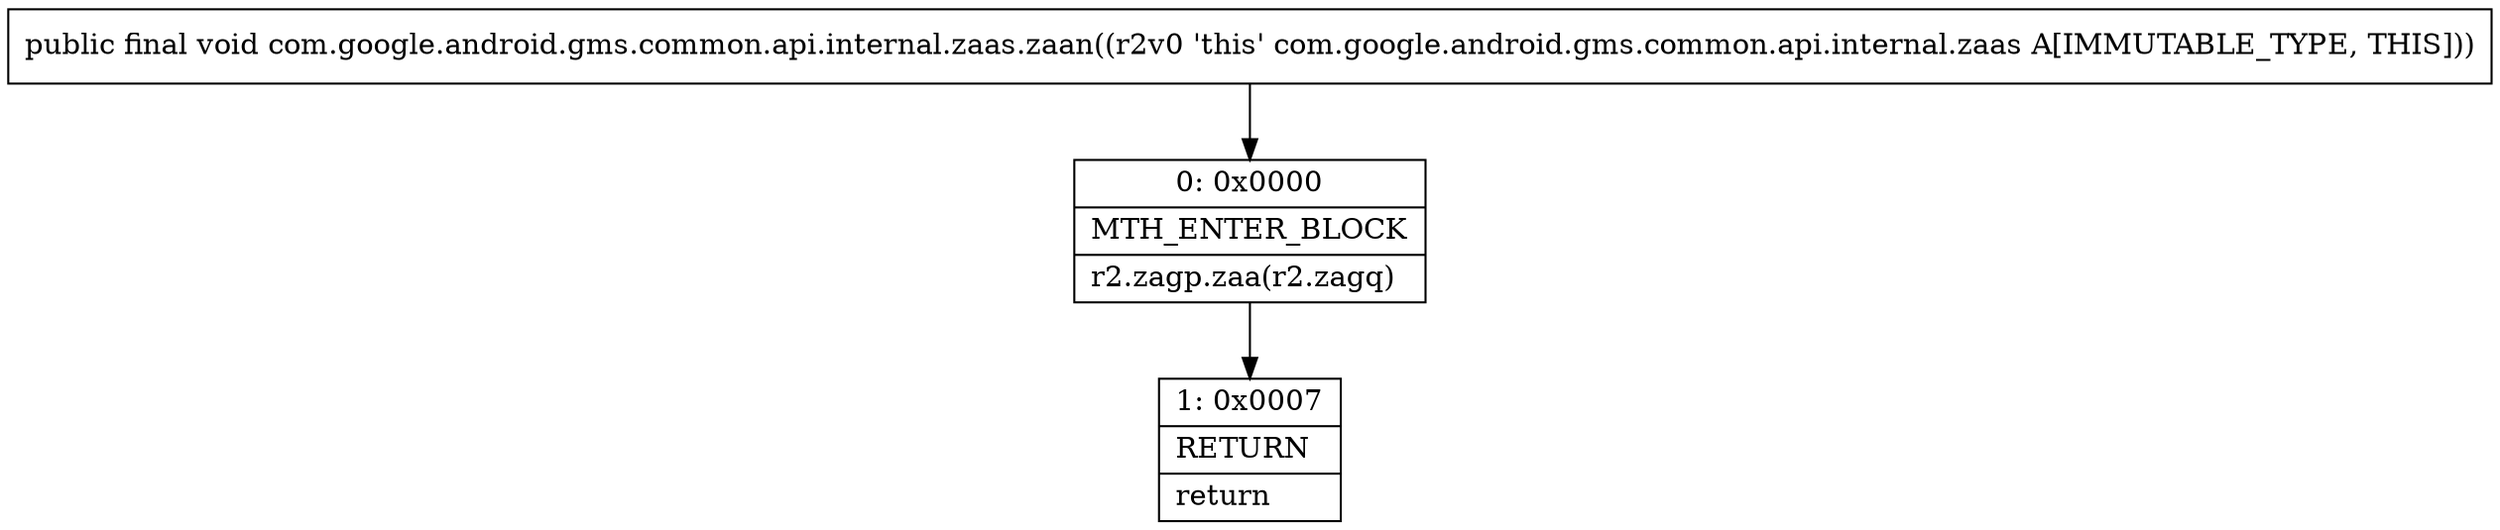 digraph "CFG forcom.google.android.gms.common.api.internal.zaas.zaan()V" {
Node_0 [shape=record,label="{0\:\ 0x0000|MTH_ENTER_BLOCK\l|r2.zagp.zaa(r2.zagq)\l}"];
Node_1 [shape=record,label="{1\:\ 0x0007|RETURN\l|return\l}"];
MethodNode[shape=record,label="{public final void com.google.android.gms.common.api.internal.zaas.zaan((r2v0 'this' com.google.android.gms.common.api.internal.zaas A[IMMUTABLE_TYPE, THIS])) }"];
MethodNode -> Node_0;
Node_0 -> Node_1;
}


